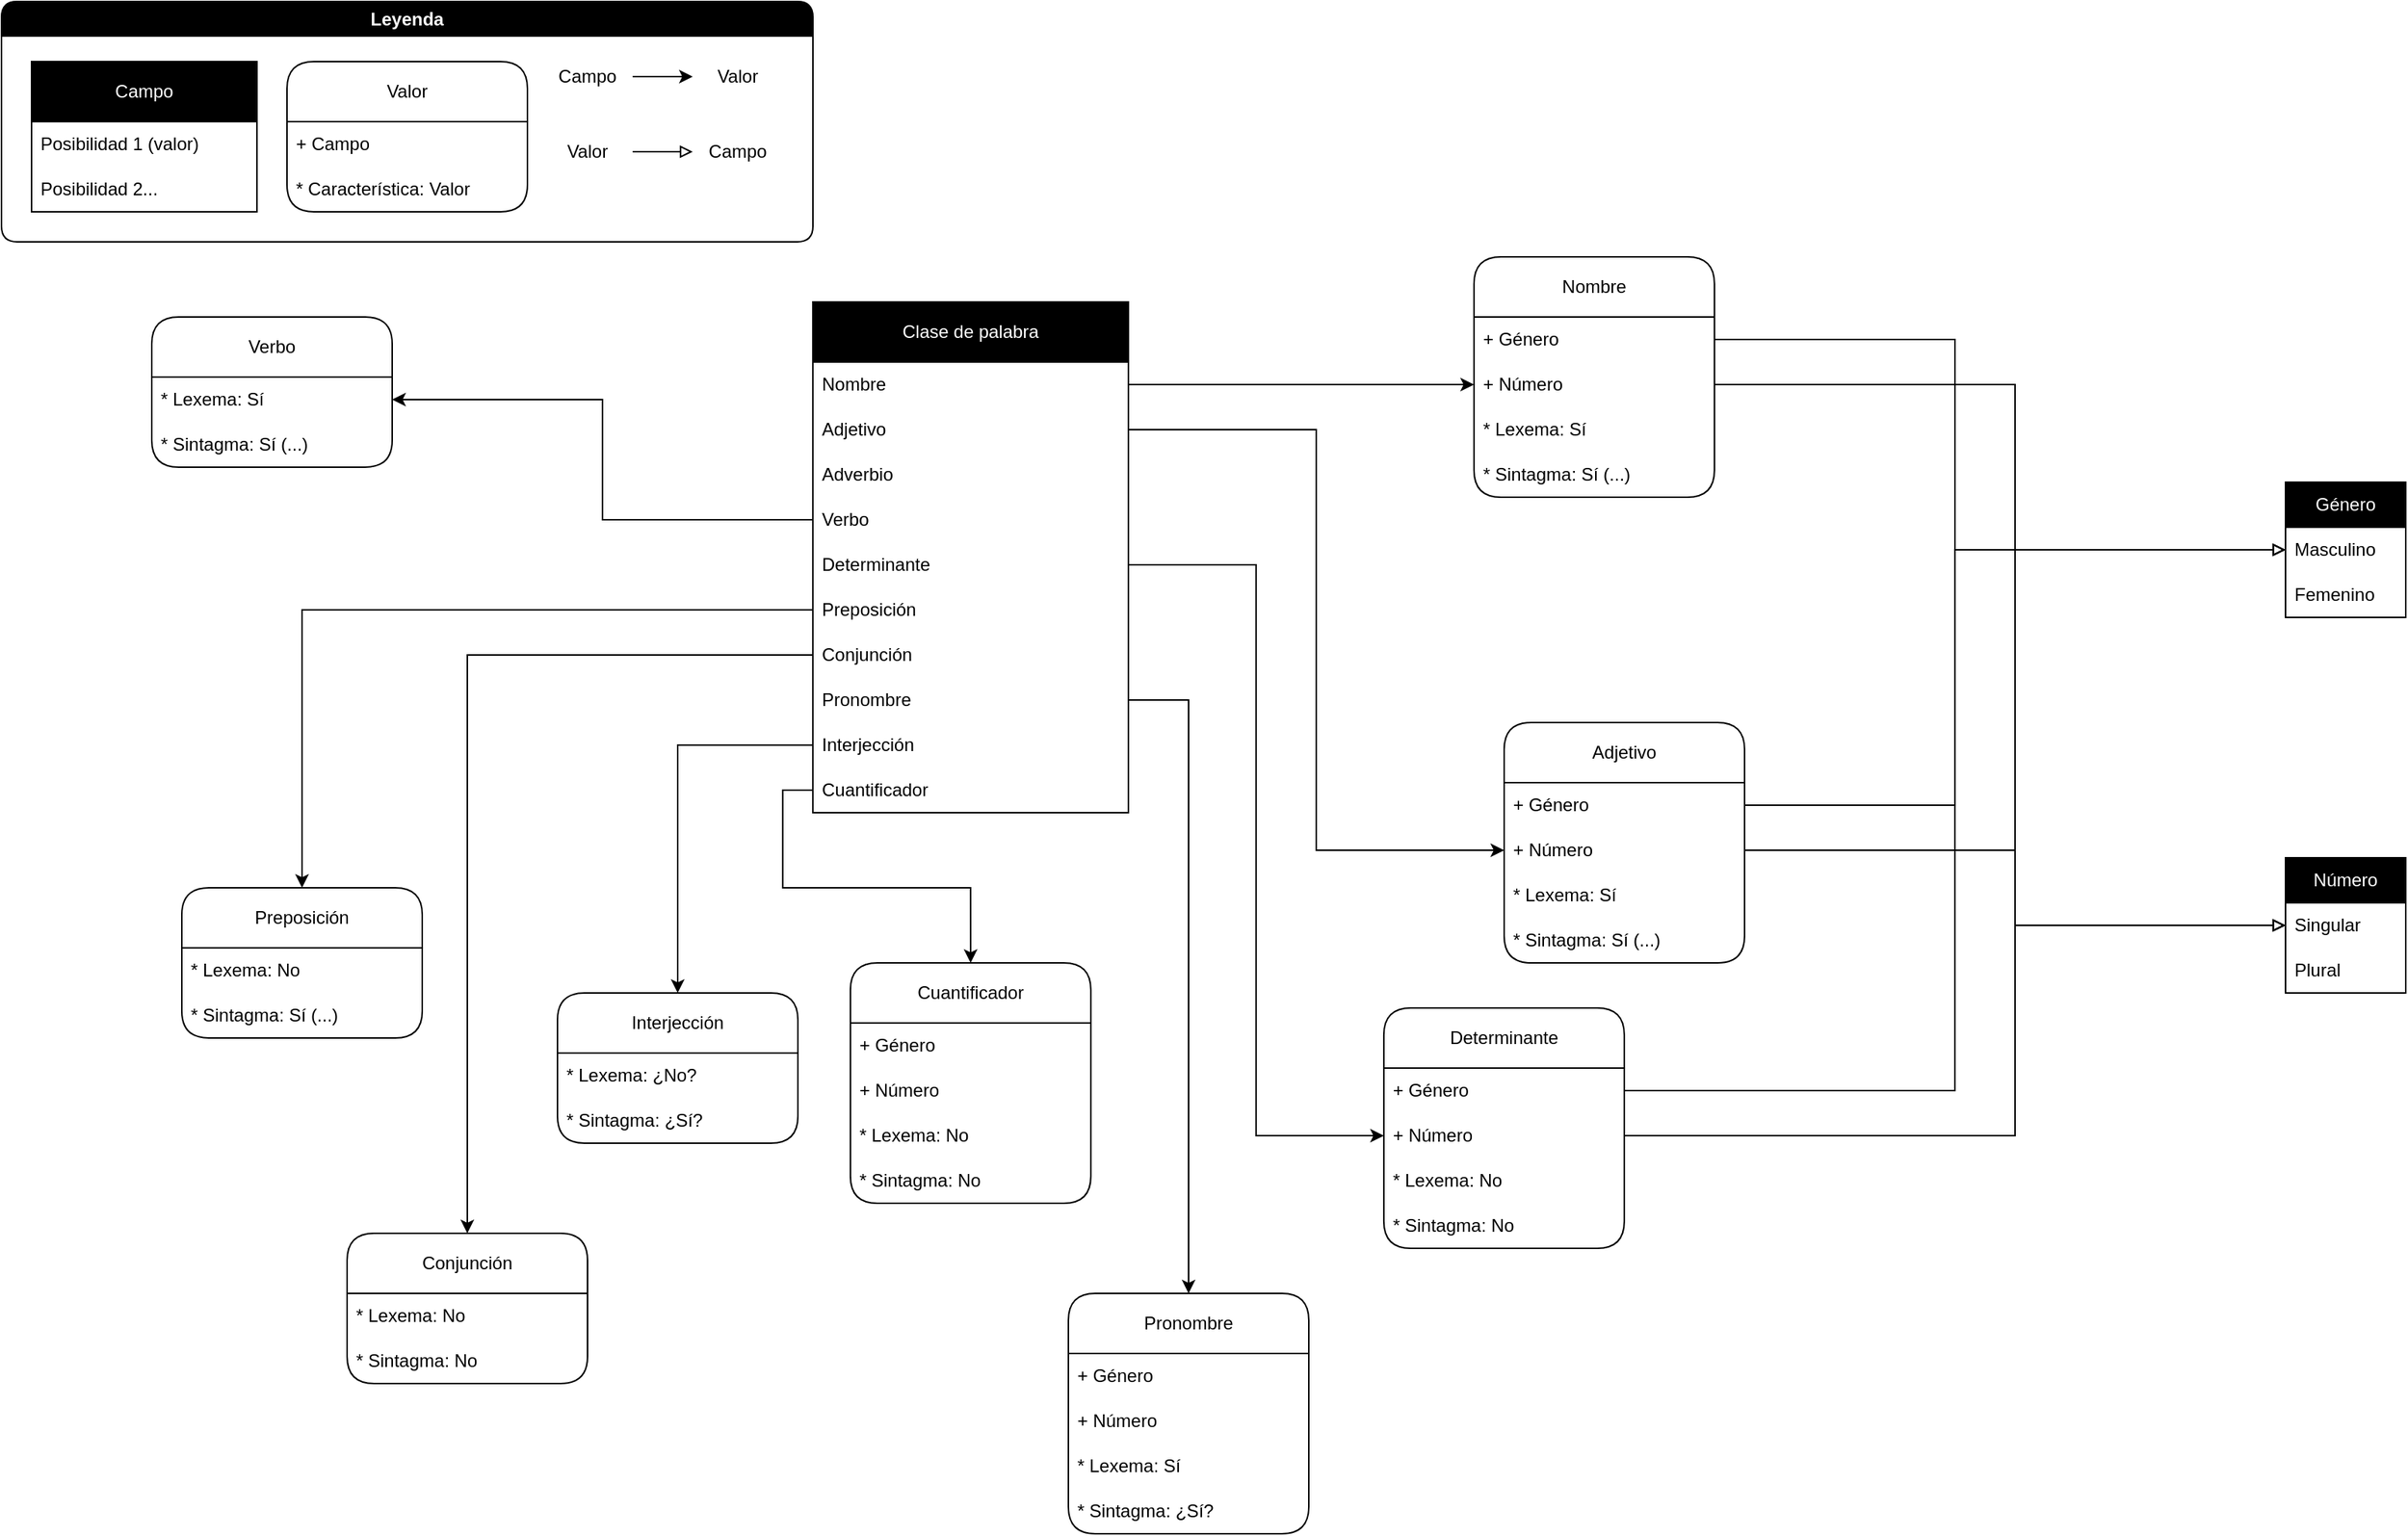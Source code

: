 <mxfile version="20.6.0" type="device" pages="2"><diagram id="C5RBs43oDa-KdzZeNtuy" name="Page-1"><mxGraphModel dx="2844" dy="1570" grid="1" gridSize="10" guides="1" tooltips="1" connect="1" arrows="1" fold="1" page="1" pageScale="1" pageWidth="827" pageHeight="1169" math="0" shadow="0"><root><mxCell id="WIyWlLk6GJQsqaUBKTNV-0"/><mxCell id="WIyWlLk6GJQsqaUBKTNV-1" parent="WIyWlLk6GJQsqaUBKTNV-0"/><mxCell id="_lU4XhJnU2nYPa0rUChB-1" value="&lt;font style=&quot;&quot; color=&quot;#ffffff&quot;&gt;Clase de palabra&lt;/font&gt;" style="swimlane;fontStyle=0;childLayout=stackLayout;horizontal=1;startSize=40;horizontalStack=0;resizeParent=1;resizeParentMax=0;resizeLast=0;collapsible=1;marginBottom=0;whiteSpace=wrap;html=1;fillColor=#000000;" vertex="1" parent="WIyWlLk6GJQsqaUBKTNV-1"><mxGeometry x="579.94" y="240" width="210" height="340" as="geometry"/></mxCell><mxCell id="_lU4XhJnU2nYPa0rUChB-2" value="Nombre" style="text;strokeColor=none;fillColor=none;align=left;verticalAlign=middle;spacingLeft=4;spacingRight=4;overflow=hidden;points=[[0,0.5],[1,0.5]];portConstraint=eastwest;rotatable=0;whiteSpace=wrap;html=1;" vertex="1" parent="_lU4XhJnU2nYPa0rUChB-1"><mxGeometry y="40" width="210" height="30" as="geometry"/></mxCell><mxCell id="_lU4XhJnU2nYPa0rUChB-3" value="Adjetivo" style="text;strokeColor=none;fillColor=none;align=left;verticalAlign=middle;spacingLeft=4;spacingRight=4;overflow=hidden;points=[[0,0.5],[1,0.5]];portConstraint=eastwest;rotatable=0;whiteSpace=wrap;html=1;" vertex="1" parent="_lU4XhJnU2nYPa0rUChB-1"><mxGeometry y="70" width="210" height="30" as="geometry"/></mxCell><mxCell id="_lU4XhJnU2nYPa0rUChB-4" value="Adverbio" style="text;strokeColor=none;fillColor=none;align=left;verticalAlign=middle;spacingLeft=4;spacingRight=4;overflow=hidden;points=[[0,0.5],[1,0.5]];portConstraint=eastwest;rotatable=0;whiteSpace=wrap;html=1;" vertex="1" parent="_lU4XhJnU2nYPa0rUChB-1"><mxGeometry y="100" width="210" height="30" as="geometry"/></mxCell><mxCell id="_lU4XhJnU2nYPa0rUChB-6" value="Verbo" style="text;strokeColor=none;fillColor=none;align=left;verticalAlign=middle;spacingLeft=4;spacingRight=4;overflow=hidden;points=[[0,0.5],[1,0.5]];portConstraint=eastwest;rotatable=0;whiteSpace=wrap;html=1;" vertex="1" parent="_lU4XhJnU2nYPa0rUChB-1"><mxGeometry y="130" width="210" height="30" as="geometry"/></mxCell><mxCell id="_lU4XhJnU2nYPa0rUChB-7" value="Determinante" style="text;strokeColor=none;fillColor=none;align=left;verticalAlign=middle;spacingLeft=4;spacingRight=4;overflow=hidden;points=[[0,0.5],[1,0.5]];portConstraint=eastwest;rotatable=0;whiteSpace=wrap;html=1;" vertex="1" parent="_lU4XhJnU2nYPa0rUChB-1"><mxGeometry y="160" width="210" height="30" as="geometry"/></mxCell><mxCell id="_lU4XhJnU2nYPa0rUChB-10" value="Preposición" style="text;strokeColor=none;fillColor=none;align=left;verticalAlign=middle;spacingLeft=4;spacingRight=4;overflow=hidden;points=[[0,0.5],[1,0.5]];portConstraint=eastwest;rotatable=0;whiteSpace=wrap;html=1;" vertex="1" parent="_lU4XhJnU2nYPa0rUChB-1"><mxGeometry y="190" width="210" height="30" as="geometry"/></mxCell><mxCell id="_lU4XhJnU2nYPa0rUChB-8" value="Conjunción" style="text;strokeColor=none;fillColor=none;align=left;verticalAlign=middle;spacingLeft=4;spacingRight=4;overflow=hidden;points=[[0,0.5],[1,0.5]];portConstraint=eastwest;rotatable=0;whiteSpace=wrap;html=1;" vertex="1" parent="_lU4XhJnU2nYPa0rUChB-1"><mxGeometry y="220" width="210" height="30" as="geometry"/></mxCell><mxCell id="_lU4XhJnU2nYPa0rUChB-5" value="Pronombre" style="text;strokeColor=none;fillColor=none;align=left;verticalAlign=middle;spacingLeft=4;spacingRight=4;overflow=hidden;points=[[0,0.5],[1,0.5]];portConstraint=eastwest;rotatable=0;whiteSpace=wrap;html=1;" vertex="1" parent="_lU4XhJnU2nYPa0rUChB-1"><mxGeometry y="250" width="210" height="30" as="geometry"/></mxCell><mxCell id="_lU4XhJnU2nYPa0rUChB-9" value="Interjección" style="text;strokeColor=none;fillColor=none;align=left;verticalAlign=middle;spacingLeft=4;spacingRight=4;overflow=hidden;points=[[0,0.5],[1,0.5]];portConstraint=eastwest;rotatable=0;whiteSpace=wrap;html=1;" vertex="1" parent="_lU4XhJnU2nYPa0rUChB-1"><mxGeometry y="280" width="210" height="30" as="geometry"/></mxCell><mxCell id="_lU4XhJnU2nYPa0rUChB-11" value="Cuantificador" style="text;strokeColor=none;fillColor=none;align=left;verticalAlign=middle;spacingLeft=4;spacingRight=4;overflow=hidden;points=[[0,0.5],[1,0.5]];portConstraint=eastwest;rotatable=0;whiteSpace=wrap;html=1;" vertex="1" parent="_lU4XhJnU2nYPa0rUChB-1"><mxGeometry y="310" width="210" height="30" as="geometry"/></mxCell><mxCell id="_lU4XhJnU2nYPa0rUChB-37" value="Nombre" style="swimlane;fontStyle=0;childLayout=stackLayout;horizontal=1;startSize=40;horizontalStack=0;resizeParent=1;resizeParentMax=0;resizeLast=0;collapsible=1;marginBottom=0;whiteSpace=wrap;html=1;rounded=1;" vertex="1" parent="WIyWlLk6GJQsqaUBKTNV-1"><mxGeometry x="1019.94" y="210" width="160" height="160" as="geometry"><mxRectangle x="480" y="160" width="80" height="40" as="alternateBounds"/></mxGeometry></mxCell><mxCell id="_lU4XhJnU2nYPa0rUChB-38" value="+ Género" style="text;strokeColor=none;fillColor=none;align=left;verticalAlign=middle;spacingLeft=4;spacingRight=4;overflow=hidden;points=[[0,0.5],[1,0.5]];portConstraint=eastwest;rotatable=0;whiteSpace=wrap;html=1;fontStyle=0" vertex="1" parent="_lU4XhJnU2nYPa0rUChB-37"><mxGeometry y="40" width="160" height="30" as="geometry"/></mxCell><mxCell id="_lU4XhJnU2nYPa0rUChB-39" value="+ Número" style="text;strokeColor=none;fillColor=none;align=left;verticalAlign=middle;spacingLeft=4;spacingRight=4;overflow=hidden;points=[[0,0.5],[1,0.5]];portConstraint=eastwest;rotatable=0;whiteSpace=wrap;html=1;fontStyle=0" vertex="1" parent="_lU4XhJnU2nYPa0rUChB-37"><mxGeometry y="70" width="160" height="30" as="geometry"/></mxCell><mxCell id="_lU4XhJnU2nYPa0rUChB-64" value="&lt;span&gt;* Lexema: Sí&lt;/span&gt;" style="text;strokeColor=none;fillColor=none;align=left;verticalAlign=middle;spacingLeft=4;spacingRight=4;overflow=hidden;points=[[0,0.5],[1,0.5]];portConstraint=eastwest;rotatable=0;whiteSpace=wrap;html=1;fontStyle=0" vertex="1" parent="_lU4XhJnU2nYPa0rUChB-37"><mxGeometry y="100" width="160" height="30" as="geometry"/></mxCell><mxCell id="_lU4XhJnU2nYPa0rUChB-69" value="&lt;span&gt;* Sintagma: Sí (...)&lt;/span&gt;" style="text;strokeColor=none;fillColor=none;align=left;verticalAlign=middle;spacingLeft=4;spacingRight=4;overflow=hidden;points=[[0,0.5],[1,0.5]];portConstraint=eastwest;rotatable=0;whiteSpace=wrap;html=1;fontStyle=0" vertex="1" parent="_lU4XhJnU2nYPa0rUChB-37"><mxGeometry y="130" width="160" height="30" as="geometry"/></mxCell><mxCell id="_lU4XhJnU2nYPa0rUChB-42" value="&lt;font style=&quot;&quot; color=&quot;#ffffff&quot;&gt;Género&lt;/font&gt;" style="swimlane;fontStyle=0;childLayout=stackLayout;horizontal=1;startSize=30;horizontalStack=0;resizeParent=1;resizeParentMax=0;resizeLast=0;collapsible=1;marginBottom=0;whiteSpace=wrap;html=1;fillColor=#000000;" vertex="1" parent="WIyWlLk6GJQsqaUBKTNV-1"><mxGeometry x="1560" y="360" width="80" height="90" as="geometry"/></mxCell><mxCell id="_lU4XhJnU2nYPa0rUChB-43" value="Masculino" style="text;strokeColor=none;fillColor=none;align=left;verticalAlign=middle;spacingLeft=4;spacingRight=4;overflow=hidden;points=[[0,0.5],[1,0.5]];portConstraint=eastwest;rotatable=0;whiteSpace=wrap;html=1;" vertex="1" parent="_lU4XhJnU2nYPa0rUChB-42"><mxGeometry y="30" width="80" height="30" as="geometry"/></mxCell><mxCell id="_lU4XhJnU2nYPa0rUChB-44" value="Femenino" style="text;strokeColor=none;fillColor=none;align=left;verticalAlign=middle;spacingLeft=4;spacingRight=4;overflow=hidden;points=[[0,0.5],[1,0.5]];portConstraint=eastwest;rotatable=0;whiteSpace=wrap;html=1;" vertex="1" parent="_lU4XhJnU2nYPa0rUChB-42"><mxGeometry y="60" width="80" height="30" as="geometry"/></mxCell><mxCell id="_lU4XhJnU2nYPa0rUChB-53" value="&lt;font style=&quot;&quot; color=&quot;#ffffff&quot;&gt;Número&lt;/font&gt;" style="swimlane;fontStyle=0;childLayout=stackLayout;horizontal=1;startSize=30;horizontalStack=0;resizeParent=1;resizeParentMax=0;resizeLast=0;collapsible=1;marginBottom=0;whiteSpace=wrap;html=1;fillColor=#000000;" vertex="1" parent="WIyWlLk6GJQsqaUBKTNV-1"><mxGeometry x="1560" y="610" width="80" height="90" as="geometry"/></mxCell><mxCell id="_lU4XhJnU2nYPa0rUChB-54" value="Singular" style="text;strokeColor=none;fillColor=none;align=left;verticalAlign=middle;spacingLeft=4;spacingRight=4;overflow=hidden;points=[[0,0.5],[1,0.5]];portConstraint=eastwest;rotatable=0;whiteSpace=wrap;html=1;" vertex="1" parent="_lU4XhJnU2nYPa0rUChB-53"><mxGeometry y="30" width="80" height="30" as="geometry"/></mxCell><mxCell id="_lU4XhJnU2nYPa0rUChB-55" value="Plural" style="text;strokeColor=none;fillColor=none;align=left;verticalAlign=middle;spacingLeft=4;spacingRight=4;overflow=hidden;points=[[0,0.5],[1,0.5]];portConstraint=eastwest;rotatable=0;whiteSpace=wrap;html=1;" vertex="1" parent="_lU4XhJnU2nYPa0rUChB-53"><mxGeometry y="60" width="80" height="30" as="geometry"/></mxCell><mxCell id="_lU4XhJnU2nYPa0rUChB-70" style="edgeStyle=orthogonalEdgeStyle;rounded=0;orthogonalLoop=1;jettySize=auto;html=1;entryX=0;entryY=0.5;entryDx=0;entryDy=0;fontColor=#FFFFFF;endArrow=block;endFill=0;" edge="1" parent="WIyWlLk6GJQsqaUBKTNV-1" source="_lU4XhJnU2nYPa0rUChB-38" target="_lU4XhJnU2nYPa0rUChB-43"><mxGeometry relative="1" as="geometry"><Array as="points"><mxPoint x="1340" y="265"/><mxPoint x="1340" y="405"/></Array></mxGeometry></mxCell><mxCell id="_lU4XhJnU2nYPa0rUChB-72" style="edgeStyle=orthogonalEdgeStyle;rounded=0;orthogonalLoop=1;jettySize=auto;html=1;fontColor=#FFFFFF;endArrow=block;endFill=0;" edge="1" parent="WIyWlLk6GJQsqaUBKTNV-1" source="_lU4XhJnU2nYPa0rUChB-39" target="_lU4XhJnU2nYPa0rUChB-54"><mxGeometry relative="1" as="geometry"><Array as="points"><mxPoint x="1380" y="295"/><mxPoint x="1380" y="655"/></Array></mxGeometry></mxCell><mxCell id="_lU4XhJnU2nYPa0rUChB-73" style="edgeStyle=orthogonalEdgeStyle;rounded=0;orthogonalLoop=1;jettySize=auto;html=1;entryX=0;entryY=0.5;entryDx=0;entryDy=0;fontColor=#FFFFFF;endArrow=classic;endFill=1;" edge="1" parent="WIyWlLk6GJQsqaUBKTNV-1" source="_lU4XhJnU2nYPa0rUChB-2" target="_lU4XhJnU2nYPa0rUChB-39"><mxGeometry relative="1" as="geometry"/></mxCell><mxCell id="_lU4XhJnU2nYPa0rUChB-74" value="Adjetivo" style="swimlane;fontStyle=0;childLayout=stackLayout;horizontal=1;startSize=40;horizontalStack=0;resizeParent=1;resizeParentMax=0;resizeLast=0;collapsible=1;marginBottom=0;whiteSpace=wrap;html=1;rounded=1;" vertex="1" parent="WIyWlLk6GJQsqaUBKTNV-1"><mxGeometry x="1040" y="520" width="160" height="160" as="geometry"><mxRectangle x="480" y="160" width="80" height="40" as="alternateBounds"/></mxGeometry></mxCell><mxCell id="_lU4XhJnU2nYPa0rUChB-75" value="+ Género" style="text;strokeColor=none;fillColor=none;align=left;verticalAlign=middle;spacingLeft=4;spacingRight=4;overflow=hidden;points=[[0,0.5],[1,0.5]];portConstraint=eastwest;rotatable=0;whiteSpace=wrap;html=1;fontStyle=0" vertex="1" parent="_lU4XhJnU2nYPa0rUChB-74"><mxGeometry y="40" width="160" height="30" as="geometry"/></mxCell><mxCell id="_lU4XhJnU2nYPa0rUChB-76" value="+ Número" style="text;strokeColor=none;fillColor=none;align=left;verticalAlign=middle;spacingLeft=4;spacingRight=4;overflow=hidden;points=[[0,0.5],[1,0.5]];portConstraint=eastwest;rotatable=0;whiteSpace=wrap;html=1;fontStyle=0" vertex="1" parent="_lU4XhJnU2nYPa0rUChB-74"><mxGeometry y="70" width="160" height="30" as="geometry"/></mxCell><mxCell id="_lU4XhJnU2nYPa0rUChB-77" value="&lt;span&gt;* Lexema: Sí&lt;/span&gt;" style="text;strokeColor=none;fillColor=none;align=left;verticalAlign=middle;spacingLeft=4;spacingRight=4;overflow=hidden;points=[[0,0.5],[1,0.5]];portConstraint=eastwest;rotatable=0;whiteSpace=wrap;html=1;fontStyle=0" vertex="1" parent="_lU4XhJnU2nYPa0rUChB-74"><mxGeometry y="100" width="160" height="30" as="geometry"/></mxCell><mxCell id="_lU4XhJnU2nYPa0rUChB-78" value="&lt;span&gt;* Sintagma: Sí (...)&lt;/span&gt;" style="text;strokeColor=none;fillColor=none;align=left;verticalAlign=middle;spacingLeft=4;spacingRight=4;overflow=hidden;points=[[0,0.5],[1,0.5]];portConstraint=eastwest;rotatable=0;whiteSpace=wrap;html=1;fontStyle=0" vertex="1" parent="_lU4XhJnU2nYPa0rUChB-74"><mxGeometry y="130" width="160" height="30" as="geometry"/></mxCell><mxCell id="_lU4XhJnU2nYPa0rUChB-79" style="edgeStyle=orthogonalEdgeStyle;rounded=0;orthogonalLoop=1;jettySize=auto;html=1;entryX=0;entryY=0.5;entryDx=0;entryDy=0;fontColor=#FFFFFF;endArrow=classic;endFill=1;" edge="1" parent="WIyWlLk6GJQsqaUBKTNV-1" source="_lU4XhJnU2nYPa0rUChB-3" target="_lU4XhJnU2nYPa0rUChB-76"><mxGeometry relative="1" as="geometry"/></mxCell><mxCell id="_lU4XhJnU2nYPa0rUChB-80" value="Determinante" style="swimlane;fontStyle=0;childLayout=stackLayout;horizontal=1;startSize=40;horizontalStack=0;resizeParent=1;resizeParentMax=0;resizeLast=0;collapsible=1;marginBottom=0;whiteSpace=wrap;html=1;rounded=1;" vertex="1" parent="WIyWlLk6GJQsqaUBKTNV-1"><mxGeometry x="959.94" y="710" width="160" height="160" as="geometry"><mxRectangle x="480" y="160" width="80" height="40" as="alternateBounds"/></mxGeometry></mxCell><mxCell id="_lU4XhJnU2nYPa0rUChB-81" value="+ Género" style="text;strokeColor=none;fillColor=none;align=left;verticalAlign=middle;spacingLeft=4;spacingRight=4;overflow=hidden;points=[[0,0.5],[1,0.5]];portConstraint=eastwest;rotatable=0;whiteSpace=wrap;html=1;fontStyle=0" vertex="1" parent="_lU4XhJnU2nYPa0rUChB-80"><mxGeometry y="40" width="160" height="30" as="geometry"/></mxCell><mxCell id="_lU4XhJnU2nYPa0rUChB-82" value="+ Número" style="text;strokeColor=none;fillColor=none;align=left;verticalAlign=middle;spacingLeft=4;spacingRight=4;overflow=hidden;points=[[0,0.5],[1,0.5]];portConstraint=eastwest;rotatable=0;whiteSpace=wrap;html=1;fontStyle=0" vertex="1" parent="_lU4XhJnU2nYPa0rUChB-80"><mxGeometry y="70" width="160" height="30" as="geometry"/></mxCell><mxCell id="_lU4XhJnU2nYPa0rUChB-83" value="&lt;span&gt;* Lexema: No&lt;/span&gt;" style="text;strokeColor=none;fillColor=none;align=left;verticalAlign=middle;spacingLeft=4;spacingRight=4;overflow=hidden;points=[[0,0.5],[1,0.5]];portConstraint=eastwest;rotatable=0;whiteSpace=wrap;html=1;fontStyle=0" vertex="1" parent="_lU4XhJnU2nYPa0rUChB-80"><mxGeometry y="100" width="160" height="30" as="geometry"/></mxCell><mxCell id="_lU4XhJnU2nYPa0rUChB-84" value="&lt;span&gt;* Sintagma: No&lt;/span&gt;" style="text;strokeColor=none;fillColor=none;align=left;verticalAlign=middle;spacingLeft=4;spacingRight=4;overflow=hidden;points=[[0,0.5],[1,0.5]];portConstraint=eastwest;rotatable=0;whiteSpace=wrap;html=1;fontStyle=0" vertex="1" parent="_lU4XhJnU2nYPa0rUChB-80"><mxGeometry y="130" width="160" height="30" as="geometry"/></mxCell><mxCell id="_lU4XhJnU2nYPa0rUChB-85" value="Leyenda" style="swimlane;whiteSpace=wrap;html=1;rounded=1;labelBackgroundColor=none;fontColor=#FFFFFF;fillColor=#000000;" vertex="1" parent="WIyWlLk6GJQsqaUBKTNV-1"><mxGeometry x="40" y="40" width="540" height="160" as="geometry"><mxRectangle x="40" y="40" width="90" height="30" as="alternateBounds"/></mxGeometry></mxCell><mxCell id="_lU4XhJnU2nYPa0rUChB-86" value="&lt;font style=&quot;&quot; color=&quot;#ffffff&quot;&gt;Campo&lt;/font&gt;" style="swimlane;fontStyle=0;childLayout=stackLayout;horizontal=1;startSize=40;horizontalStack=0;resizeParent=1;resizeParentMax=0;resizeLast=0;collapsible=1;marginBottom=0;whiteSpace=wrap;html=1;fillColor=#000000;" vertex="1" parent="_lU4XhJnU2nYPa0rUChB-85"><mxGeometry x="20" y="40" width="150" height="100" as="geometry"/></mxCell><mxCell id="_lU4XhJnU2nYPa0rUChB-87" value="Posibilidad 1 (valor)" style="text;strokeColor=none;fillColor=none;align=left;verticalAlign=middle;spacingLeft=4;spacingRight=4;overflow=hidden;points=[[0,0.5],[1,0.5]];portConstraint=eastwest;rotatable=0;whiteSpace=wrap;html=1;" vertex="1" parent="_lU4XhJnU2nYPa0rUChB-86"><mxGeometry y="40" width="150" height="30" as="geometry"/></mxCell><mxCell id="_lU4XhJnU2nYPa0rUChB-88" value="Posibilidad 2..." style="text;strokeColor=none;fillColor=none;align=left;verticalAlign=middle;spacingLeft=4;spacingRight=4;overflow=hidden;points=[[0,0.5],[1,0.5]];portConstraint=eastwest;rotatable=0;whiteSpace=wrap;html=1;" vertex="1" parent="_lU4XhJnU2nYPa0rUChB-86"><mxGeometry y="70" width="150" height="30" as="geometry"/></mxCell><mxCell id="_lU4XhJnU2nYPa0rUChB-97" value="Valor" style="swimlane;fontStyle=0;childLayout=stackLayout;horizontal=1;startSize=40;horizontalStack=0;resizeParent=1;resizeParentMax=0;resizeLast=0;collapsible=1;marginBottom=0;whiteSpace=wrap;html=1;rounded=1;" vertex="1" parent="_lU4XhJnU2nYPa0rUChB-85"><mxGeometry x="190" y="40" width="160" height="100" as="geometry"><mxRectangle x="480" y="160" width="80" height="40" as="alternateBounds"/></mxGeometry></mxCell><mxCell id="_lU4XhJnU2nYPa0rUChB-99" value="+ Campo" style="text;strokeColor=none;fillColor=none;align=left;verticalAlign=middle;spacingLeft=4;spacingRight=4;overflow=hidden;points=[[0,0.5],[1,0.5]];portConstraint=eastwest;rotatable=0;whiteSpace=wrap;html=1;fontStyle=0" vertex="1" parent="_lU4XhJnU2nYPa0rUChB-97"><mxGeometry y="40" width="160" height="30" as="geometry"/></mxCell><mxCell id="_lU4XhJnU2nYPa0rUChB-101" value="&lt;span&gt;* Característica: Valor&lt;/span&gt;" style="text;strokeColor=none;fillColor=none;align=left;verticalAlign=middle;spacingLeft=4;spacingRight=4;overflow=hidden;points=[[0,0.5],[1,0.5]];portConstraint=eastwest;rotatable=0;whiteSpace=wrap;html=1;fontStyle=0" vertex="1" parent="_lU4XhJnU2nYPa0rUChB-97"><mxGeometry y="70" width="160" height="30" as="geometry"/></mxCell><mxCell id="_lU4XhJnU2nYPa0rUChB-105" value="&lt;font color=&quot;#000000&quot;&gt;Campo&lt;/font&gt;" style="text;html=1;strokeColor=none;fillColor=none;align=center;verticalAlign=middle;whiteSpace=wrap;rounded=0;labelBackgroundColor=none;fontColor=#FFFFFF;" vertex="1" parent="_lU4XhJnU2nYPa0rUChB-85"><mxGeometry x="360" y="35" width="60" height="30" as="geometry"/></mxCell><mxCell id="_lU4XhJnU2nYPa0rUChB-104" value="&lt;font color=&quot;#000000&quot;&gt;Valor&lt;/font&gt;" style="text;html=1;strokeColor=none;fillColor=none;align=center;verticalAlign=middle;whiteSpace=wrap;rounded=0;labelBackgroundColor=none;fontColor=#FFFFFF;" vertex="1" parent="_lU4XhJnU2nYPa0rUChB-85"><mxGeometry x="460" y="35" width="60" height="30" as="geometry"/></mxCell><mxCell id="_lU4XhJnU2nYPa0rUChB-103" value="" style="endArrow=classic;html=1;rounded=0;fontColor=#FFFFFF;exitX=1;exitY=0.5;exitDx=0;exitDy=0;" edge="1" parent="_lU4XhJnU2nYPa0rUChB-85" source="_lU4XhJnU2nYPa0rUChB-105" target="_lU4XhJnU2nYPa0rUChB-104"><mxGeometry width="50" height="50" relative="1" as="geometry"><mxPoint x="390" y="50" as="sourcePoint"/><mxPoint x="480" y="50" as="targetPoint"/></mxGeometry></mxCell><mxCell id="_lU4XhJnU2nYPa0rUChB-106" value="&lt;font color=&quot;#000000&quot;&gt;Valor&lt;/font&gt;" style="text;html=1;strokeColor=none;fillColor=none;align=center;verticalAlign=middle;whiteSpace=wrap;rounded=0;labelBackgroundColor=none;fontColor=#FFFFFF;" vertex="1" parent="_lU4XhJnU2nYPa0rUChB-85"><mxGeometry x="360" y="85" width="60" height="30" as="geometry"/></mxCell><mxCell id="_lU4XhJnU2nYPa0rUChB-107" value="&lt;font color=&quot;#000000&quot;&gt;Campo&lt;/font&gt;" style="text;html=1;strokeColor=none;fillColor=none;align=center;verticalAlign=middle;whiteSpace=wrap;rounded=0;labelBackgroundColor=none;fontColor=#FFFFFF;" vertex="1" parent="_lU4XhJnU2nYPa0rUChB-85"><mxGeometry x="460" y="85" width="60" height="30" as="geometry"/></mxCell><mxCell id="_lU4XhJnU2nYPa0rUChB-108" value="" style="endArrow=block;html=1;rounded=0;fontColor=#FFFFFF;exitX=1;exitY=0.5;exitDx=0;exitDy=0;endFill=0;" edge="1" parent="_lU4XhJnU2nYPa0rUChB-85" source="_lU4XhJnU2nYPa0rUChB-106" target="_lU4XhJnU2nYPa0rUChB-107"><mxGeometry width="50" height="50" relative="1" as="geometry"><mxPoint x="350" y="60" as="sourcePoint"/><mxPoint x="440" y="60" as="targetPoint"/></mxGeometry></mxCell><mxCell id="_lU4XhJnU2nYPa0rUChB-109" style="edgeStyle=orthogonalEdgeStyle;rounded=0;orthogonalLoop=1;jettySize=auto;html=1;entryX=0;entryY=0.5;entryDx=0;entryDy=0;fontColor=#000000;endArrow=classic;endFill=1;" edge="1" parent="WIyWlLk6GJQsqaUBKTNV-1" source="_lU4XhJnU2nYPa0rUChB-7" target="_lU4XhJnU2nYPa0rUChB-82"><mxGeometry relative="1" as="geometry"/></mxCell><mxCell id="_lU4XhJnU2nYPa0rUChB-110" value="Preposición" style="swimlane;fontStyle=0;childLayout=stackLayout;horizontal=1;startSize=40;horizontalStack=0;resizeParent=1;resizeParentMax=0;resizeLast=0;collapsible=1;marginBottom=0;whiteSpace=wrap;html=1;rounded=1;" vertex="1" parent="WIyWlLk6GJQsqaUBKTNV-1"><mxGeometry x="160.0" y="630" width="160" height="100" as="geometry"><mxRectangle x="480" y="160" width="80" height="40" as="alternateBounds"/></mxGeometry></mxCell><mxCell id="_lU4XhJnU2nYPa0rUChB-113" value="&lt;span&gt;* Lexema: No&lt;/span&gt;" style="text;strokeColor=none;fillColor=none;align=left;verticalAlign=middle;spacingLeft=4;spacingRight=4;overflow=hidden;points=[[0,0.5],[1,0.5]];portConstraint=eastwest;rotatable=0;whiteSpace=wrap;html=1;fontStyle=0" vertex="1" parent="_lU4XhJnU2nYPa0rUChB-110"><mxGeometry y="40" width="160" height="30" as="geometry"/></mxCell><mxCell id="_lU4XhJnU2nYPa0rUChB-114" value="&lt;span&gt;* Sintagma: Sí (...)&lt;/span&gt;" style="text;strokeColor=none;fillColor=none;align=left;verticalAlign=middle;spacingLeft=4;spacingRight=4;overflow=hidden;points=[[0,0.5],[1,0.5]];portConstraint=eastwest;rotatable=0;whiteSpace=wrap;html=1;fontStyle=0" vertex="1" parent="_lU4XhJnU2nYPa0rUChB-110"><mxGeometry y="70" width="160" height="30" as="geometry"/></mxCell><mxCell id="_lU4XhJnU2nYPa0rUChB-115" style="edgeStyle=orthogonalEdgeStyle;rounded=0;orthogonalLoop=1;jettySize=auto;html=1;fontColor=#000000;endArrow=classic;endFill=1;" edge="1" parent="WIyWlLk6GJQsqaUBKTNV-1" source="_lU4XhJnU2nYPa0rUChB-10" target="_lU4XhJnU2nYPa0rUChB-110"><mxGeometry relative="1" as="geometry"/></mxCell><mxCell id="_lU4XhJnU2nYPa0rUChB-116" value="Conjunción" style="swimlane;fontStyle=0;childLayout=stackLayout;horizontal=1;startSize=40;horizontalStack=0;resizeParent=1;resizeParentMax=0;resizeLast=0;collapsible=1;marginBottom=0;whiteSpace=wrap;html=1;rounded=1;" vertex="1" parent="WIyWlLk6GJQsqaUBKTNV-1"><mxGeometry x="270" y="860" width="160" height="100" as="geometry"><mxRectangle x="480" y="160" width="80" height="40" as="alternateBounds"/></mxGeometry></mxCell><mxCell id="_lU4XhJnU2nYPa0rUChB-117" value="&lt;span&gt;* Lexema: No&lt;/span&gt;" style="text;strokeColor=none;fillColor=none;align=left;verticalAlign=middle;spacingLeft=4;spacingRight=4;overflow=hidden;points=[[0,0.5],[1,0.5]];portConstraint=eastwest;rotatable=0;whiteSpace=wrap;html=1;fontStyle=0" vertex="1" parent="_lU4XhJnU2nYPa0rUChB-116"><mxGeometry y="40" width="160" height="30" as="geometry"/></mxCell><mxCell id="_lU4XhJnU2nYPa0rUChB-118" value="&lt;span&gt;* Sintagma: No&lt;/span&gt;" style="text;strokeColor=none;fillColor=none;align=left;verticalAlign=middle;spacingLeft=4;spacingRight=4;overflow=hidden;points=[[0,0.5],[1,0.5]];portConstraint=eastwest;rotatable=0;whiteSpace=wrap;html=1;fontStyle=0" vertex="1" parent="_lU4XhJnU2nYPa0rUChB-116"><mxGeometry y="70" width="160" height="30" as="geometry"/></mxCell><mxCell id="_lU4XhJnU2nYPa0rUChB-119" style="edgeStyle=orthogonalEdgeStyle;rounded=0;orthogonalLoop=1;jettySize=auto;html=1;fontColor=#000000;endArrow=classic;endFill=1;" edge="1" parent="WIyWlLk6GJQsqaUBKTNV-1" source="_lU4XhJnU2nYPa0rUChB-8" target="_lU4XhJnU2nYPa0rUChB-116"><mxGeometry relative="1" as="geometry"/></mxCell><mxCell id="_lU4XhJnU2nYPa0rUChB-120" value="Pronombre" style="swimlane;fontStyle=0;childLayout=stackLayout;horizontal=1;startSize=40;horizontalStack=0;resizeParent=1;resizeParentMax=0;resizeLast=0;collapsible=1;marginBottom=0;whiteSpace=wrap;html=1;rounded=1;" vertex="1" parent="WIyWlLk6GJQsqaUBKTNV-1"><mxGeometry x="750" y="900" width="160" height="160" as="geometry"><mxRectangle x="480" y="160" width="80" height="40" as="alternateBounds"/></mxGeometry></mxCell><mxCell id="_lU4XhJnU2nYPa0rUChB-121" value="+ Género" style="text;strokeColor=none;fillColor=none;align=left;verticalAlign=middle;spacingLeft=4;spacingRight=4;overflow=hidden;points=[[0,0.5],[1,0.5]];portConstraint=eastwest;rotatable=0;whiteSpace=wrap;html=1;fontStyle=0" vertex="1" parent="_lU4XhJnU2nYPa0rUChB-120"><mxGeometry y="40" width="160" height="30" as="geometry"/></mxCell><mxCell id="_lU4XhJnU2nYPa0rUChB-122" value="+ Número" style="text;strokeColor=none;fillColor=none;align=left;verticalAlign=middle;spacingLeft=4;spacingRight=4;overflow=hidden;points=[[0,0.5],[1,0.5]];portConstraint=eastwest;rotatable=0;whiteSpace=wrap;html=1;fontStyle=0" vertex="1" parent="_lU4XhJnU2nYPa0rUChB-120"><mxGeometry y="70" width="160" height="30" as="geometry"/></mxCell><mxCell id="_lU4XhJnU2nYPa0rUChB-123" value="&lt;span&gt;* Lexema: Sí&lt;/span&gt;" style="text;strokeColor=none;fillColor=none;align=left;verticalAlign=middle;spacingLeft=4;spacingRight=4;overflow=hidden;points=[[0,0.5],[1,0.5]];portConstraint=eastwest;rotatable=0;whiteSpace=wrap;html=1;fontStyle=0" vertex="1" parent="_lU4XhJnU2nYPa0rUChB-120"><mxGeometry y="100" width="160" height="30" as="geometry"/></mxCell><mxCell id="_lU4XhJnU2nYPa0rUChB-124" value="&lt;span&gt;* Sintagma: ¿Sí?&lt;/span&gt;" style="text;strokeColor=none;fillColor=none;align=left;verticalAlign=middle;spacingLeft=4;spacingRight=4;overflow=hidden;points=[[0,0.5],[1,0.5]];portConstraint=eastwest;rotatable=0;whiteSpace=wrap;html=1;fontStyle=0" vertex="1" parent="_lU4XhJnU2nYPa0rUChB-120"><mxGeometry y="130" width="160" height="30" as="geometry"/></mxCell><mxCell id="_lU4XhJnU2nYPa0rUChB-126" style="edgeStyle=orthogonalEdgeStyle;rounded=0;orthogonalLoop=1;jettySize=auto;html=1;fontColor=#000000;endArrow=classic;endFill=1;" edge="1" parent="WIyWlLk6GJQsqaUBKTNV-1" source="_lU4XhJnU2nYPa0rUChB-5" target="_lU4XhJnU2nYPa0rUChB-120"><mxGeometry relative="1" as="geometry"/></mxCell><mxCell id="_lU4XhJnU2nYPa0rUChB-127" value="Interjección" style="swimlane;fontStyle=0;childLayout=stackLayout;horizontal=1;startSize=40;horizontalStack=0;resizeParent=1;resizeParentMax=0;resizeLast=0;collapsible=1;marginBottom=0;whiteSpace=wrap;html=1;rounded=1;" vertex="1" parent="WIyWlLk6GJQsqaUBKTNV-1"><mxGeometry x="410" y="700" width="160" height="100" as="geometry"><mxRectangle x="480" y="160" width="80" height="40" as="alternateBounds"/></mxGeometry></mxCell><mxCell id="_lU4XhJnU2nYPa0rUChB-128" value="&lt;span&gt;* Lexema: ¿No?&lt;/span&gt;" style="text;strokeColor=none;fillColor=none;align=left;verticalAlign=middle;spacingLeft=4;spacingRight=4;overflow=hidden;points=[[0,0.5],[1,0.5]];portConstraint=eastwest;rotatable=0;whiteSpace=wrap;html=1;fontStyle=0" vertex="1" parent="_lU4XhJnU2nYPa0rUChB-127"><mxGeometry y="40" width="160" height="30" as="geometry"/></mxCell><mxCell id="_lU4XhJnU2nYPa0rUChB-129" value="&lt;span&gt;* Sintagma: ¿Sí?&lt;/span&gt;" style="text;strokeColor=none;fillColor=none;align=left;verticalAlign=middle;spacingLeft=4;spacingRight=4;overflow=hidden;points=[[0,0.5],[1,0.5]];portConstraint=eastwest;rotatable=0;whiteSpace=wrap;html=1;fontStyle=0" vertex="1" parent="_lU4XhJnU2nYPa0rUChB-127"><mxGeometry y="70" width="160" height="30" as="geometry"/></mxCell><mxCell id="_lU4XhJnU2nYPa0rUChB-130" style="edgeStyle=orthogonalEdgeStyle;rounded=0;orthogonalLoop=1;jettySize=auto;html=1;fontColor=#000000;endArrow=classic;endFill=1;" edge="1" parent="WIyWlLk6GJQsqaUBKTNV-1" source="_lU4XhJnU2nYPa0rUChB-9" target="_lU4XhJnU2nYPa0rUChB-127"><mxGeometry relative="1" as="geometry"/></mxCell><mxCell id="_lU4XhJnU2nYPa0rUChB-131" value="Cuantificador" style="swimlane;fontStyle=0;childLayout=stackLayout;horizontal=1;startSize=40;horizontalStack=0;resizeParent=1;resizeParentMax=0;resizeLast=0;collapsible=1;marginBottom=0;whiteSpace=wrap;html=1;rounded=1;" vertex="1" parent="WIyWlLk6GJQsqaUBKTNV-1"><mxGeometry x="604.94" y="680" width="160" height="160" as="geometry"><mxRectangle x="480" y="160" width="80" height="40" as="alternateBounds"/></mxGeometry></mxCell><mxCell id="_lU4XhJnU2nYPa0rUChB-132" value="+ Género" style="text;strokeColor=none;fillColor=none;align=left;verticalAlign=middle;spacingLeft=4;spacingRight=4;overflow=hidden;points=[[0,0.5],[1,0.5]];portConstraint=eastwest;rotatable=0;whiteSpace=wrap;html=1;fontStyle=0" vertex="1" parent="_lU4XhJnU2nYPa0rUChB-131"><mxGeometry y="40" width="160" height="30" as="geometry"/></mxCell><mxCell id="_lU4XhJnU2nYPa0rUChB-133" value="+ Número" style="text;strokeColor=none;fillColor=none;align=left;verticalAlign=middle;spacingLeft=4;spacingRight=4;overflow=hidden;points=[[0,0.5],[1,0.5]];portConstraint=eastwest;rotatable=0;whiteSpace=wrap;html=1;fontStyle=0" vertex="1" parent="_lU4XhJnU2nYPa0rUChB-131"><mxGeometry y="70" width="160" height="30" as="geometry"/></mxCell><mxCell id="_lU4XhJnU2nYPa0rUChB-134" value="&lt;span&gt;* Lexema: No&lt;/span&gt;" style="text;strokeColor=none;fillColor=none;align=left;verticalAlign=middle;spacingLeft=4;spacingRight=4;overflow=hidden;points=[[0,0.5],[1,0.5]];portConstraint=eastwest;rotatable=0;whiteSpace=wrap;html=1;fontStyle=0" vertex="1" parent="_lU4XhJnU2nYPa0rUChB-131"><mxGeometry y="100" width="160" height="30" as="geometry"/></mxCell><mxCell id="_lU4XhJnU2nYPa0rUChB-135" value="&lt;span&gt;* Sintagma: No&lt;/span&gt;" style="text;strokeColor=none;fillColor=none;align=left;verticalAlign=middle;spacingLeft=4;spacingRight=4;overflow=hidden;points=[[0,0.5],[1,0.5]];portConstraint=eastwest;rotatable=0;whiteSpace=wrap;html=1;fontStyle=0" vertex="1" parent="_lU4XhJnU2nYPa0rUChB-131"><mxGeometry y="130" width="160" height="30" as="geometry"/></mxCell><mxCell id="_lU4XhJnU2nYPa0rUChB-136" style="edgeStyle=orthogonalEdgeStyle;rounded=0;orthogonalLoop=1;jettySize=auto;html=1;entryX=0.5;entryY=0;entryDx=0;entryDy=0;fontColor=#000000;endArrow=classic;endFill=1;" edge="1" parent="WIyWlLk6GJQsqaUBKTNV-1" source="_lU4XhJnU2nYPa0rUChB-11" target="_lU4XhJnU2nYPa0rUChB-131"><mxGeometry relative="1" as="geometry"/></mxCell><mxCell id="_lU4XhJnU2nYPa0rUChB-137" value="Verbo" style="swimlane;fontStyle=0;childLayout=stackLayout;horizontal=1;startSize=40;horizontalStack=0;resizeParent=1;resizeParentMax=0;resizeLast=0;collapsible=1;marginBottom=0;whiteSpace=wrap;html=1;rounded=1;" vertex="1" parent="WIyWlLk6GJQsqaUBKTNV-1"><mxGeometry x="140.0" y="250" width="160" height="100" as="geometry"><mxRectangle x="480" y="160" width="80" height="40" as="alternateBounds"/></mxGeometry></mxCell><mxCell id="_lU4XhJnU2nYPa0rUChB-138" value="&lt;span&gt;* Lexema: Sí&lt;/span&gt;" style="text;strokeColor=none;fillColor=none;align=left;verticalAlign=middle;spacingLeft=4;spacingRight=4;overflow=hidden;points=[[0,0.5],[1,0.5]];portConstraint=eastwest;rotatable=0;whiteSpace=wrap;html=1;fontStyle=0" vertex="1" parent="_lU4XhJnU2nYPa0rUChB-137"><mxGeometry y="40" width="160" height="30" as="geometry"/></mxCell><mxCell id="_lU4XhJnU2nYPa0rUChB-139" value="&lt;span&gt;* Sintagma: Sí (...)&lt;/span&gt;" style="text;strokeColor=none;fillColor=none;align=left;verticalAlign=middle;spacingLeft=4;spacingRight=4;overflow=hidden;points=[[0,0.5],[1,0.5]];portConstraint=eastwest;rotatable=0;whiteSpace=wrap;html=1;fontStyle=0" vertex="1" parent="_lU4XhJnU2nYPa0rUChB-137"><mxGeometry y="70" width="160" height="30" as="geometry"/></mxCell><mxCell id="_lU4XhJnU2nYPa0rUChB-140" style="edgeStyle=orthogonalEdgeStyle;rounded=0;orthogonalLoop=1;jettySize=auto;html=1;fontColor=#000000;endArrow=classic;endFill=1;" edge="1" parent="WIyWlLk6GJQsqaUBKTNV-1" source="_lU4XhJnU2nYPa0rUChB-6" target="_lU4XhJnU2nYPa0rUChB-138"><mxGeometry relative="1" as="geometry"><mxPoint x="290" y="310.0" as="targetPoint"/></mxGeometry></mxCell><mxCell id="_lU4XhJnU2nYPa0rUChB-141" style="edgeStyle=orthogonalEdgeStyle;rounded=0;orthogonalLoop=1;jettySize=auto;html=1;entryX=0;entryY=0.5;entryDx=0;entryDy=0;fontColor=#000000;endArrow=block;endFill=0;" edge="1" parent="WIyWlLk6GJQsqaUBKTNV-1" source="_lU4XhJnU2nYPa0rUChB-81" target="_lU4XhJnU2nYPa0rUChB-43"><mxGeometry relative="1" as="geometry"/></mxCell><mxCell id="_lU4XhJnU2nYPa0rUChB-142" style="edgeStyle=orthogonalEdgeStyle;rounded=0;orthogonalLoop=1;jettySize=auto;html=1;fontColor=#000000;endArrow=block;endFill=0;" edge="1" parent="WIyWlLk6GJQsqaUBKTNV-1" source="_lU4XhJnU2nYPa0rUChB-82" target="_lU4XhJnU2nYPa0rUChB-54"><mxGeometry relative="1" as="geometry"><Array as="points"><mxPoint x="1380" y="795"/><mxPoint x="1380" y="655"/></Array></mxGeometry></mxCell><mxCell id="_lU4XhJnU2nYPa0rUChB-143" style="edgeStyle=orthogonalEdgeStyle;rounded=0;orthogonalLoop=1;jettySize=auto;html=1;entryX=0;entryY=0.5;entryDx=0;entryDy=0;fontColor=#000000;endArrow=block;endFill=0;" edge="1" parent="WIyWlLk6GJQsqaUBKTNV-1" source="_lU4XhJnU2nYPa0rUChB-75" target="_lU4XhJnU2nYPa0rUChB-43"><mxGeometry relative="1" as="geometry"><Array as="points"><mxPoint x="1340" y="575"/><mxPoint x="1340" y="405"/></Array></mxGeometry></mxCell><mxCell id="_lU4XhJnU2nYPa0rUChB-144" style="edgeStyle=orthogonalEdgeStyle;rounded=0;orthogonalLoop=1;jettySize=auto;html=1;entryX=0;entryY=0.5;entryDx=0;entryDy=0;fontColor=#000000;endArrow=block;endFill=0;" edge="1" parent="WIyWlLk6GJQsqaUBKTNV-1" source="_lU4XhJnU2nYPa0rUChB-76" target="_lU4XhJnU2nYPa0rUChB-54"><mxGeometry relative="1" as="geometry"/></mxCell></root></mxGraphModel></diagram><diagram id="nso8uAdips4_mesczUYX" name="Estudios"><mxGraphModel dx="1422" dy="785" grid="1" gridSize="10" guides="1" tooltips="1" connect="1" arrows="1" fold="1" page="1" pageScale="1" pageWidth="827" pageHeight="1169" math="0" shadow="0"><root><mxCell id="0"/><mxCell id="1" parent="0"/><mxCell id="q8rcMWrEQpimSjcgpFuN-8" style="edgeStyle=orthogonalEdgeStyle;rounded=0;orthogonalLoop=1;jettySize=auto;html=1;fontColor=#000000;endArrow=classic;endFill=1;" edge="1" parent="1" source="q8rcMWrEQpimSjcgpFuN-1" target="q8rcMWrEQpimSjcgpFuN-5"><mxGeometry relative="1" as="geometry"><Array as="points"><mxPoint x="510" y="180"/><mxPoint x="340" y="180"/></Array></mxGeometry></mxCell><mxCell id="q8rcMWrEQpimSjcgpFuN-40" style="edgeStyle=orthogonalEdgeStyle;rounded=0;orthogonalLoop=1;jettySize=auto;html=1;entryX=0.5;entryY=0;entryDx=0;entryDy=0;fontColor=#000000;endArrow=classic;endFill=1;" edge="1" parent="1" source="q8rcMWrEQpimSjcgpFuN-1" target="q8rcMWrEQpimSjcgpFuN-6"><mxGeometry relative="1" as="geometry"><Array as="points"><mxPoint x="510" y="180"/><mxPoint x="660" y="180"/></Array></mxGeometry></mxCell><mxCell id="q8rcMWrEQpimSjcgpFuN-1" value="Filología" style="text;html=1;strokeColor=none;fillColor=none;align=center;verticalAlign=middle;whiteSpace=wrap;rounded=0;labelBackgroundColor=none;fontColor=#000000;fontStyle=2" vertex="1" parent="1"><mxGeometry x="450" y="120" width="120" height="40" as="geometry"/></mxCell><mxCell id="q8rcMWrEQpimSjcgpFuN-10" style="edgeStyle=orthogonalEdgeStyle;rounded=0;orthogonalLoop=1;jettySize=auto;html=1;entryX=0.5;entryY=0;entryDx=0;entryDy=0;fontColor=#000000;endArrow=classic;endFill=1;" edge="1" parent="1" source="q8rcMWrEQpimSjcgpFuN-5" target="q8rcMWrEQpimSjcgpFuN-9"><mxGeometry relative="1" as="geometry"><Array as="points"><mxPoint x="340" y="260"/><mxPoint x="500" y="260"/></Array></mxGeometry></mxCell><mxCell id="q8rcMWrEQpimSjcgpFuN-13" style="edgeStyle=orthogonalEdgeStyle;rounded=0;orthogonalLoop=1;jettySize=auto;html=1;entryX=0.5;entryY=0;entryDx=0;entryDy=0;fontColor=#000000;endArrow=classic;endFill=1;" edge="1" parent="1" source="q8rcMWrEQpimSjcgpFuN-5" target="q8rcMWrEQpimSjcgpFuN-11"><mxGeometry relative="1" as="geometry"><Array as="points"><mxPoint x="340" y="260"/><mxPoint x="180" y="260"/></Array></mxGeometry></mxCell><mxCell id="q8rcMWrEQpimSjcgpFuN-14" style="edgeStyle=orthogonalEdgeStyle;rounded=0;orthogonalLoop=1;jettySize=auto;html=1;fontColor=#000000;endArrow=classic;endFill=1;" edge="1" parent="1" source="q8rcMWrEQpimSjcgpFuN-5" target="q8rcMWrEQpimSjcgpFuN-12"><mxGeometry relative="1" as="geometry"><Array as="points"><mxPoint x="340" y="280"/><mxPoint x="340" y="280"/></Array></mxGeometry></mxCell><mxCell id="q8rcMWrEQpimSjcgpFuN-5" value="Lingüística" style="text;html=1;strokeColor=none;fillColor=none;align=center;verticalAlign=middle;whiteSpace=wrap;rounded=0;labelBackgroundColor=none;fontColor=#000000;fontStyle=2" vertex="1" parent="1"><mxGeometry x="280" y="200" width="120" height="40" as="geometry"/></mxCell><mxCell id="q8rcMWrEQpimSjcgpFuN-6" value="Literatura" style="text;html=1;strokeColor=none;fillColor=none;align=center;verticalAlign=middle;whiteSpace=wrap;rounded=0;labelBackgroundColor=none;fontColor=#000000;" vertex="1" parent="1"><mxGeometry x="600" y="200" width="120" height="40" as="geometry"/></mxCell><mxCell id="q8rcMWrEQpimSjcgpFuN-41" style="edgeStyle=orthogonalEdgeStyle;rounded=0;orthogonalLoop=1;jettySize=auto;html=1;fontColor=#000000;endArrow=classic;endFill=1;" edge="1" parent="1" source="q8rcMWrEQpimSjcgpFuN-9" target="q8rcMWrEQpimSjcgpFuN-17"><mxGeometry relative="1" as="geometry"/></mxCell><mxCell id="q8rcMWrEQpimSjcgpFuN-42" style="edgeStyle=orthogonalEdgeStyle;rounded=0;orthogonalLoop=1;jettySize=auto;html=1;entryX=0.5;entryY=0;entryDx=0;entryDy=0;fontColor=#000000;endArrow=classic;endFill=1;" edge="1" parent="1" source="q8rcMWrEQpimSjcgpFuN-9" target="q8rcMWrEQpimSjcgpFuN-16"><mxGeometry relative="1" as="geometry"><Array as="points"><mxPoint x="500" y="340"/><mxPoint x="260" y="340"/></Array></mxGeometry></mxCell><mxCell id="q8rcMWrEQpimSjcgpFuN-43" style="edgeStyle=orthogonalEdgeStyle;rounded=0;orthogonalLoop=1;jettySize=auto;html=1;fontColor=#000000;endArrow=classic;endFill=1;" edge="1" parent="1" source="q8rcMWrEQpimSjcgpFuN-9" target="q8rcMWrEQpimSjcgpFuN-15"><mxGeometry relative="1" as="geometry"><Array as="points"><mxPoint x="500" y="340"/><mxPoint x="100" y="340"/></Array></mxGeometry></mxCell><mxCell id="q8rcMWrEQpimSjcgpFuN-9" value="Gramática" style="text;html=1;strokeColor=none;fillColor=none;align=center;verticalAlign=middle;whiteSpace=wrap;rounded=0;labelBackgroundColor=none;fontColor=#000000;fontStyle=2" vertex="1" parent="1"><mxGeometry x="440" y="280" width="120" height="40" as="geometry"/></mxCell><mxCell id="q8rcMWrEQpimSjcgpFuN-11" value="Semántica" style="text;html=1;strokeColor=none;fillColor=none;align=center;verticalAlign=middle;whiteSpace=wrap;rounded=0;labelBackgroundColor=none;fontColor=#000000;fontStyle=2" vertex="1" parent="1"><mxGeometry x="120" y="280" width="120" height="40" as="geometry"/></mxCell><mxCell id="q8rcMWrEQpimSjcgpFuN-12" value="Pragmática" style="text;html=1;strokeColor=none;fillColor=none;align=center;verticalAlign=middle;whiteSpace=wrap;rounded=0;labelBackgroundColor=none;fontColor=#000000;fontStyle=2" vertex="1" parent="1"><mxGeometry x="278.75" y="280" width="120" height="40" as="geometry"/></mxCell><mxCell id="q8rcMWrEQpimSjcgpFuN-15" value="Fonética" style="text;html=1;strokeColor=none;fillColor=none;align=center;verticalAlign=middle;whiteSpace=wrap;rounded=0;labelBackgroundColor=none;fontColor=#000000;" vertex="1" parent="1"><mxGeometry x="40" y="359.37" width="120" height="40" as="geometry"/></mxCell><mxCell id="q8rcMWrEQpimSjcgpFuN-38" style="edgeStyle=orthogonalEdgeStyle;rounded=0;orthogonalLoop=1;jettySize=auto;html=1;fontColor=#000000;endArrow=classic;endFill=1;" edge="1" parent="1" source="q8rcMWrEQpimSjcgpFuN-16" target="q8rcMWrEQpimSjcgpFuN-37"><mxGeometry relative="1" as="geometry"/></mxCell><mxCell id="q8rcMWrEQpimSjcgpFuN-39" style="edgeStyle=orthogonalEdgeStyle;rounded=0;orthogonalLoop=1;jettySize=auto;html=1;fontColor=#000000;endArrow=classic;endFill=1;" edge="1" parent="1" source="q8rcMWrEQpimSjcgpFuN-16" target="q8rcMWrEQpimSjcgpFuN-36"><mxGeometry relative="1" as="geometry"/></mxCell><mxCell id="q8rcMWrEQpimSjcgpFuN-16" value="Fonología" style="text;html=1;strokeColor=none;fillColor=none;align=center;verticalAlign=middle;whiteSpace=wrap;rounded=0;labelBackgroundColor=none;fontColor=#000000;fontStyle=1" vertex="1" parent="1"><mxGeometry x="200" y="359.37" width="120" height="40" as="geometry"/></mxCell><mxCell id="q8rcMWrEQpimSjcgpFuN-31" style="edgeStyle=orthogonalEdgeStyle;rounded=0;orthogonalLoop=1;jettySize=auto;html=1;entryX=0.5;entryY=0;entryDx=0;entryDy=0;fontColor=#000000;endArrow=classic;endFill=1;" edge="1" parent="1" source="q8rcMWrEQpimSjcgpFuN-17" target="q8rcMWrEQpimSjcgpFuN-18"><mxGeometry relative="1" as="geometry"/></mxCell><mxCell id="q8rcMWrEQpimSjcgpFuN-32" style="edgeStyle=orthogonalEdgeStyle;rounded=0;orthogonalLoop=1;jettySize=auto;html=1;entryX=0.5;entryY=0;entryDx=0;entryDy=0;fontColor=#000000;endArrow=classic;endFill=1;" edge="1" parent="1" source="q8rcMWrEQpimSjcgpFuN-17" target="q8rcMWrEQpimSjcgpFuN-30"><mxGeometry relative="1" as="geometry"/></mxCell><mxCell id="q8rcMWrEQpimSjcgpFuN-17" value="Morfosintaxis" style="text;html=1;strokeColor=none;fillColor=none;align=center;verticalAlign=middle;whiteSpace=wrap;rounded=0;labelBackgroundColor=none;fontColor=#000000;fontStyle=1" vertex="1" parent="1"><mxGeometry x="520" y="359.37" width="120" height="40" as="geometry"/></mxCell><mxCell id="q8rcMWrEQpimSjcgpFuN-18" value="Sintaxis" style="text;html=1;strokeColor=none;fillColor=none;align=center;verticalAlign=middle;whiteSpace=wrap;rounded=0;labelBackgroundColor=none;fontColor=#000000;fontStyle=1" vertex="1" parent="1"><mxGeometry x="600" y="439.37" width="120" height="40" as="geometry"/></mxCell><mxCell id="q8rcMWrEQpimSjcgpFuN-23" value="Categorización de los campos de estudio de la filología." style="text;html=1;strokeColor=none;fillColor=none;align=center;verticalAlign=middle;whiteSpace=wrap;rounded=0;labelBackgroundColor=none;fontColor=#000000;" vertex="1" parent="1"><mxGeometry x="40" y="40" width="320" height="30" as="geometry"/></mxCell><mxCell id="q8rcMWrEQpimSjcgpFuN-33" style="edgeStyle=orthogonalEdgeStyle;rounded=0;orthogonalLoop=1;jettySize=auto;html=1;entryX=0.5;entryY=0;entryDx=0;entryDy=0;fontColor=#000000;endArrow=classic;endFill=1;" edge="1" parent="1" source="q8rcMWrEQpimSjcgpFuN-24" target="q8rcMWrEQpimSjcgpFuN-26"><mxGeometry relative="1" as="geometry"/></mxCell><mxCell id="q8rcMWrEQpimSjcgpFuN-34" style="edgeStyle=orthogonalEdgeStyle;rounded=0;orthogonalLoop=1;jettySize=auto;html=1;entryX=0.5;entryY=0;entryDx=0;entryDy=0;fontColor=#000000;endArrow=classic;endFill=1;" edge="1" parent="1" source="q8rcMWrEQpimSjcgpFuN-24" target="q8rcMWrEQpimSjcgpFuN-25"><mxGeometry relative="1" as="geometry"/></mxCell><mxCell id="q8rcMWrEQpimSjcgpFuN-24" value="" style="shape=curlyBracket;whiteSpace=wrap;html=1;rounded=1;flipH=1;labelPosition=right;verticalLabelPosition=middle;align=left;verticalAlign=middle;labelBackgroundColor=none;fontColor=#000000;fillColor=#000000;rotation=90;" vertex="1" parent="1"><mxGeometry x="369.38" y="170" width="20" height="678.75" as="geometry"/></mxCell><mxCell id="q8rcMWrEQpimSjcgpFuN-25" value="Gramática sincrónica" style="text;html=1;strokeColor=none;fillColor=none;align=center;verticalAlign=middle;whiteSpace=wrap;rounded=0;labelBackgroundColor=none;fontColor=#000000;fontStyle=1" vertex="1" parent="1"><mxGeometry x="240" y="559.37" width="120" height="40" as="geometry"/></mxCell><mxCell id="q8rcMWrEQpimSjcgpFuN-26" value="Gramática histórica&lt;br&gt;o diacrónica" style="text;html=1;strokeColor=none;fillColor=none;align=center;verticalAlign=middle;whiteSpace=wrap;rounded=0;labelBackgroundColor=none;fontColor=#000000;" vertex="1" parent="1"><mxGeometry x="400" y="559.37" width="120" height="40" as="geometry"/></mxCell><mxCell id="q8rcMWrEQpimSjcgpFuN-30" value="Morfología" style="text;html=1;strokeColor=none;fillColor=none;align=center;verticalAlign=middle;whiteSpace=wrap;rounded=0;labelBackgroundColor=none;fontColor=#000000;fontStyle=1" vertex="1" parent="1"><mxGeometry x="440" y="439.37" width="120" height="40" as="geometry"/></mxCell><mxCell id="q8rcMWrEQpimSjcgpFuN-36" value="Fonología segmental" style="text;html=1;strokeColor=none;fillColor=none;align=center;verticalAlign=middle;whiteSpace=wrap;rounded=0;labelBackgroundColor=none;fontColor=#000000;fontStyle=1" vertex="1" parent="1"><mxGeometry x="120" y="439.37" width="120" height="40" as="geometry"/></mxCell><mxCell id="q8rcMWrEQpimSjcgpFuN-37" value="Prosodia (fonología suprasegmental)" style="text;html=1;strokeColor=none;fillColor=none;align=center;verticalAlign=middle;whiteSpace=wrap;rounded=0;labelBackgroundColor=none;fontColor=#000000;fontStyle=1" vertex="1" parent="1"><mxGeometry x="278.75" y="439.37" width="120" height="40" as="geometry"/></mxCell><mxCell id="q8rcMWrEQpimSjcgpFuN-45" value="Unidades de los partes de la gramática" style="shape=table;childLayout=tableLayout;startSize=40;collapsible=0;recursiveResize=0;expand=0;fontStyle=1;rounded=1;labelBackgroundColor=none;fontColor=#FFFFFF;fillColor=#000000;" vertex="1" parent="1"><mxGeometry x="40" y="760" width="400" height="280" as="geometry"/></mxCell><mxCell id="q8rcMWrEQpimSjcgpFuN-46" value="Unidad sustantiva" style="shape=tableRow;horizontal=0;startSize=40;swimlaneHead=0;swimlaneBody=0;top=0;left=0;bottom=0;right=0;dropTarget=0;fillColor=none;collapsible=0;recursiveResize=0;expand=0;fontStyle=1;rounded=1;labelBackgroundColor=none;fontColor=#000000;" vertex="1" parent="q8rcMWrEQpimSjcgpFuN-45"><mxGeometry y="40" width="400" height="120" as="geometry"/></mxCell><mxCell id="q8rcMWrEQpimSjcgpFuN-47" value="Fonología" style="swimlane;swimlaneHead=0;swimlaneBody=0;fontStyle=0;connectable=0;fillColor=none;startSize=40;collapsible=0;recursiveResize=0;expand=0;fontStyle=1;rounded=1;labelBackgroundColor=none;fontColor=#000000;" vertex="1" parent="q8rcMWrEQpimSjcgpFuN-46"><mxGeometry x="40" width="120" height="120" as="geometry"><mxRectangle width="120" height="120" as="alternateBounds"/></mxGeometry></mxCell><mxCell id="q8rcMWrEQpimSjcgpFuN-58" value="Fonema" style="text;html=1;align=center;verticalAlign=middle;resizable=0;points=[];autosize=1;strokeColor=none;fillColor=none;fontColor=#000000;" vertex="1" parent="q8rcMWrEQpimSjcgpFuN-47"><mxGeometry x="25" y="70" width="70" height="30" as="geometry"/></mxCell><mxCell id="q8rcMWrEQpimSjcgpFuN-48" value="Morfología" style="swimlane;swimlaneHead=0;swimlaneBody=0;fontStyle=0;connectable=0;fillColor=none;startSize=40;collapsible=0;recursiveResize=0;expand=0;fontStyle=1;rounded=1;labelBackgroundColor=none;fontColor=#000000;" vertex="1" parent="q8rcMWrEQpimSjcgpFuN-46"><mxGeometry x="160" width="120" height="120" as="geometry"><mxRectangle width="120" height="120" as="alternateBounds"/></mxGeometry></mxCell><mxCell id="q8rcMWrEQpimSjcgpFuN-60" value="Morfema" style="text;html=1;align=center;verticalAlign=middle;resizable=0;points=[];autosize=1;strokeColor=none;fillColor=none;fontColor=#000000;" vertex="1" parent="q8rcMWrEQpimSjcgpFuN-48"><mxGeometry x="25" y="70" width="70" height="30" as="geometry"/></mxCell><mxCell id="q8rcMWrEQpimSjcgpFuN-49" value="Sintaxis" style="swimlane;swimlaneHead=0;swimlaneBody=0;fontStyle=0;connectable=0;fillColor=none;startSize=40;collapsible=0;recursiveResize=0;expand=0;fontStyle=1;rounded=1;labelBackgroundColor=none;fontColor=#000000;" vertex="1" parent="q8rcMWrEQpimSjcgpFuN-46"><mxGeometry x="280" width="120" height="120" as="geometry"><mxRectangle width="120" height="120" as="alternateBounds"/></mxGeometry></mxCell><mxCell id="q8rcMWrEQpimSjcgpFuN-62" value="Palabra" style="text;html=1;align=center;verticalAlign=middle;resizable=0;points=[];autosize=1;strokeColor=none;fillColor=none;fontColor=#000000;" vertex="1" parent="q8rcMWrEQpimSjcgpFuN-49"><mxGeometry x="29.38" y="70" width="60" height="30" as="geometry"/></mxCell><mxCell id="q8rcMWrEQpimSjcgpFuN-50" value="Unidad máxima" style="shape=tableRow;horizontal=0;startSize=40;swimlaneHead=0;swimlaneBody=0;top=0;left=0;bottom=0;right=0;dropTarget=0;fillColor=none;collapsible=0;recursiveResize=0;expand=0;fontStyle=1;rounded=1;labelBackgroundColor=none;fontColor=#000000;" vertex="1" parent="q8rcMWrEQpimSjcgpFuN-45"><mxGeometry y="160" width="400" height="120" as="geometry"/></mxCell><mxCell id="q8rcMWrEQpimSjcgpFuN-51" value="" style="swimlane;swimlaneHead=0;swimlaneBody=0;fontStyle=0;connectable=0;fillColor=none;startSize=0;collapsible=0;recursiveResize=0;expand=0;fontStyle=1;rounded=1;labelBackgroundColor=none;fontColor=#000000;" vertex="1" parent="q8rcMWrEQpimSjcgpFuN-50"><mxGeometry x="40" width="120" height="120" as="geometry"><mxRectangle width="120" height="120" as="alternateBounds"/></mxGeometry></mxCell><mxCell id="q8rcMWrEQpimSjcgpFuN-59" value="Sílaba" style="text;html=1;align=center;verticalAlign=middle;resizable=0;points=[];autosize=1;strokeColor=none;fillColor=none;fontColor=#000000;" vertex="1" parent="q8rcMWrEQpimSjcgpFuN-51"><mxGeometry x="30" y="45" width="60" height="30" as="geometry"/></mxCell><mxCell id="q8rcMWrEQpimSjcgpFuN-52" value="" style="swimlane;swimlaneHead=0;swimlaneBody=0;fontStyle=0;connectable=0;fillColor=none;startSize=0;collapsible=0;recursiveResize=0;expand=0;fontStyle=1;rounded=1;labelBackgroundColor=none;fontColor=#000000;" vertex="1" parent="q8rcMWrEQpimSjcgpFuN-50"><mxGeometry x="160" width="120" height="120" as="geometry"><mxRectangle width="120" height="120" as="alternateBounds"/></mxGeometry></mxCell><mxCell id="q8rcMWrEQpimSjcgpFuN-61" value="Palabra" style="text;html=1;align=center;verticalAlign=middle;resizable=0;points=[];autosize=1;strokeColor=none;fillColor=none;fontColor=#000000;" vertex="1" parent="q8rcMWrEQpimSjcgpFuN-52"><mxGeometry x="30" y="45" width="60" height="30" as="geometry"/></mxCell><mxCell id="q8rcMWrEQpimSjcgpFuN-53" value="" style="swimlane;swimlaneHead=0;swimlaneBody=0;fontStyle=0;connectable=0;fillColor=none;startSize=0;collapsible=0;recursiveResize=0;expand=0;fontStyle=1;rounded=1;labelBackgroundColor=none;fontColor=#000000;" vertex="1" parent="q8rcMWrEQpimSjcgpFuN-50"><mxGeometry x="280" width="120" height="120" as="geometry"><mxRectangle width="120" height="120" as="alternateBounds"/></mxGeometry></mxCell><mxCell id="q8rcMWrEQpimSjcgpFuN-63" value="Grupo sintáctico" style="text;html=1;align=center;verticalAlign=middle;resizable=0;points=[];autosize=1;strokeColor=none;fillColor=none;fontColor=#000000;" vertex="1" parent="q8rcMWrEQpimSjcgpFuN-53"><mxGeometry x="5" y="30" width="110" height="30" as="geometry"/></mxCell><mxCell id="q8rcMWrEQpimSjcgpFuN-64" value="Oración" style="text;html=1;align=center;verticalAlign=middle;resizable=0;points=[];autosize=1;strokeColor=none;fillColor=none;fontColor=#000000;" vertex="1" parent="q8rcMWrEQpimSjcgpFuN-53"><mxGeometry x="25" y="60" width="70" height="30" as="geometry"/></mxCell><mxCell id="q8rcMWrEQpimSjcgpFuN-67" value="&lt;font color=&quot;#ffffff&quot;&gt;Leyenda&lt;/font&gt;" style="swimlane;whiteSpace=wrap;html=1;rounded=1;labelBackgroundColor=none;fontColor=#000000;fillColor=#000000;" vertex="1" parent="1"><mxGeometry x="40" y="80" width="280" height="100" as="geometry"/></mxCell><mxCell id="q8rcMWrEQpimSjcgpFuN-65" value="&lt;font color=&quot;#000000&quot;&gt;Campos que nos interesan en su integridad&lt;/font&gt;" style="text;html=1;strokeColor=none;fillColor=none;align=left;verticalAlign=middle;whiteSpace=wrap;rounded=0;labelBackgroundColor=none;fontColor=#FFFFFF;fontStyle=1" vertex="1" parent="q8rcMWrEQpimSjcgpFuN-67"><mxGeometry x="10" y="30" width="260" height="30" as="geometry"/></mxCell><mxCell id="q8rcMWrEQpimSjcgpFuN-66" value="&lt;font color=&quot;#000000&quot;&gt;&lt;i style=&quot;font-weight: normal;&quot;&gt;Campos que nos interesan en parte&lt;/i&gt;&lt;/font&gt;" style="text;html=1;strokeColor=none;fillColor=none;align=left;verticalAlign=middle;whiteSpace=wrap;rounded=0;labelBackgroundColor=none;fontColor=#FFFFFF;fontStyle=1" vertex="1" parent="q8rcMWrEQpimSjcgpFuN-67"><mxGeometry x="10" y="60" width="260" height="30" as="geometry"/></mxCell><mxCell id="q8rcMWrEQpimSjcgpFuN-81" style="edgeStyle=orthogonalEdgeStyle;rounded=0;orthogonalLoop=1;jettySize=auto;html=1;fontColor=#000000;endArrow=classic;endFill=1;" edge="1" parent="1" source="q8rcMWrEQpimSjcgpFuN-68" target="q8rcMWrEQpimSjcgpFuN-79"><mxGeometry relative="1" as="geometry"/></mxCell><mxCell id="q8rcMWrEQpimSjcgpFuN-82" value="&lt;span style=&quot;font-style: italic;&quot;&gt;Pueden&lt;br&gt;combinarse en&lt;/span&gt;" style="edgeLabel;html=1;align=center;verticalAlign=middle;resizable=0;points=[];fontColor=#000000;" vertex="1" connectable="0" parent="q8rcMWrEQpimSjcgpFuN-81"><mxGeometry x="0.12" relative="1" as="geometry"><mxPoint x="10" as="offset"/></mxGeometry></mxCell><mxCell id="q8rcMWrEQpimSjcgpFuN-87" style="edgeStyle=orthogonalEdgeStyle;rounded=0;orthogonalLoop=1;jettySize=auto;html=1;entryX=0.5;entryY=0;entryDx=0;entryDy=0;fontColor=#000000;endArrow=classic;endFill=1;" edge="1" parent="1" source="q8rcMWrEQpimSjcgpFuN-68" target="q8rcMWrEQpimSjcgpFuN-86"><mxGeometry relative="1" as="geometry"/></mxCell><mxCell id="q8rcMWrEQpimSjcgpFuN-88" value="&lt;i&gt;Se relacionan&lt;/i&gt;" style="edgeLabel;html=1;align=center;verticalAlign=middle;resizable=0;points=[];fontColor=#000000;" vertex="1" connectable="0" parent="q8rcMWrEQpimSjcgpFuN-87"><mxGeometry x="0.202" y="1" relative="1" as="geometry"><mxPoint x="-12" y="1" as="offset"/></mxGeometry></mxCell><mxCell id="q8rcMWrEQpimSjcgpFuN-68" value="Grupos sintácticos" style="text;html=1;strokeColor=none;fillColor=none;align=center;verticalAlign=middle;whiteSpace=wrap;rounded=0;labelBackgroundColor=none;fontColor=#000000;" vertex="1" parent="1"><mxGeometry x="720" y="840" width="120" height="40" as="geometry"/></mxCell><mxCell id="q8rcMWrEQpimSjcgpFuN-74" style="edgeStyle=orthogonalEdgeStyle;rounded=0;orthogonalLoop=1;jettySize=auto;html=1;entryX=0.5;entryY=0;entryDx=0;entryDy=0;fontColor=#000000;endArrow=classic;endFill=1;" edge="1" parent="1" source="q8rcMWrEQpimSjcgpFuN-69" target="q8rcMWrEQpimSjcgpFuN-68"><mxGeometry relative="1" as="geometry"/></mxCell><mxCell id="q8rcMWrEQpimSjcgpFuN-75" value="Forman" style="edgeLabel;html=1;align=center;verticalAlign=middle;resizable=0;points=[];fontColor=#000000;fontStyle=2" vertex="1" connectable="0" parent="q8rcMWrEQpimSjcgpFuN-74"><mxGeometry x="-0.085" relative="1" as="geometry"><mxPoint as="offset"/></mxGeometry></mxCell><mxCell id="q8rcMWrEQpimSjcgpFuN-76" style="edgeStyle=orthogonalEdgeStyle;rounded=0;orthogonalLoop=1;jettySize=auto;html=1;entryX=0.5;entryY=0;entryDx=0;entryDy=0;fontColor=#000000;endArrow=classic;endFill=1;" edge="1" parent="1" source="q8rcMWrEQpimSjcgpFuN-69" target="q8rcMWrEQpimSjcgpFuN-71"><mxGeometry relative="1" as="geometry"/></mxCell><mxCell id="q8rcMWrEQpimSjcgpFuN-77" value="&lt;span style=&quot;font-style: italic;&quot;&gt;Pertencen a una&lt;/span&gt;" style="edgeLabel;html=1;align=center;verticalAlign=middle;resizable=0;points=[];fontColor=#000000;" vertex="1" connectable="0" parent="q8rcMWrEQpimSjcgpFuN-76"><mxGeometry x="0.141" relative="1" as="geometry"><mxPoint as="offset"/></mxGeometry></mxCell><mxCell id="q8rcMWrEQpimSjcgpFuN-69" value="Palabra" style="text;html=1;strokeColor=none;fillColor=none;align=center;verticalAlign=middle;whiteSpace=wrap;rounded=0;labelBackgroundColor=none;fontColor=#000000;" vertex="1" parent="1"><mxGeometry x="600" y="760" width="120" height="40" as="geometry"/></mxCell><mxCell id="q8rcMWrEQpimSjcgpFuN-71" value="Categoría o clase" style="text;html=1;strokeColor=none;fillColor=none;align=center;verticalAlign=middle;whiteSpace=wrap;rounded=0;labelBackgroundColor=none;fontColor=#000000;" vertex="1" parent="1"><mxGeometry x="480" y="840" width="120" height="40" as="geometry"/></mxCell><mxCell id="q8rcMWrEQpimSjcgpFuN-79" value="Oraciones" style="text;html=1;strokeColor=none;fillColor=none;align=center;verticalAlign=middle;whiteSpace=wrap;rounded=0;labelBackgroundColor=none;fontColor=#000000;" vertex="1" parent="1"><mxGeometry x="600" y="920" width="120" height="40" as="geometry"/></mxCell><mxCell id="q8rcMWrEQpimSjcgpFuN-83" value="Funciones sintácticas" style="text;html=1;strokeColor=none;fillColor=none;align=center;verticalAlign=middle;whiteSpace=wrap;rounded=0;labelBackgroundColor=none;fontColor=#000000;" vertex="1" parent="1"><mxGeometry x="720" y="1000" width="120" height="40" as="geometry"/></mxCell><mxCell id="q8rcMWrEQpimSjcgpFuN-89" style="edgeStyle=orthogonalEdgeStyle;rounded=0;orthogonalLoop=1;jettySize=auto;html=1;entryX=0.5;entryY=0;entryDx=0;entryDy=0;fontColor=#000000;endArrow=classic;endFill=1;" edge="1" parent="1" source="q8rcMWrEQpimSjcgpFuN-86" target="q8rcMWrEQpimSjcgpFuN-83"><mxGeometry relative="1" as="geometry"/></mxCell><mxCell id="q8rcMWrEQpimSjcgpFuN-90" value="Mediante" style="edgeLabel;html=1;align=center;verticalAlign=middle;resizable=0;points=[];fontColor=#000000;fontStyle=2" vertex="1" connectable="0" parent="q8rcMWrEQpimSjcgpFuN-89"><mxGeometry x="0.237" y="1" relative="1" as="geometry"><mxPoint x="10" as="offset"/></mxGeometry></mxCell><mxCell id="q8rcMWrEQpimSjcgpFuN-97" style="edgeStyle=orthogonalEdgeStyle;rounded=0;orthogonalLoop=1;jettySize=auto;html=1;fontColor=#000000;endArrow=classic;endFill=1;" edge="1" parent="1" source="q8rcMWrEQpimSjcgpFuN-86" target="q8rcMWrEQpimSjcgpFuN-93"><mxGeometry relative="1" as="geometry"/></mxCell><mxCell id="q8rcMWrEQpimSjcgpFuN-86" value="Relaciones" style="text;html=1;strokeColor=none;fillColor=none;align=center;verticalAlign=middle;whiteSpace=wrap;rounded=0;labelBackgroundColor=none;fontColor=#000000;" vertex="1" parent="1"><mxGeometry x="827" y="920" width="120" height="40" as="geometry"/></mxCell><mxCell id="q8rcMWrEQpimSjcgpFuN-93" value="Se expresan con" style="swimlane;fontStyle=0;childLayout=stackLayout;horizontal=1;startSize=30;horizontalStack=0;resizeParent=1;resizeParentMax=0;resizeLast=0;collapsible=1;marginBottom=0;whiteSpace=wrap;html=1;rounded=0;labelBackgroundColor=none;fontColor=#000000;fillColor=#FFFFFF;" vertex="1" parent="1"><mxGeometry x="920" y="1000" width="140" height="120" as="geometry"/></mxCell><mxCell id="q8rcMWrEQpimSjcgpFuN-94" value="Concordancia" style="text;strokeColor=none;fillColor=none;align=left;verticalAlign=middle;spacingLeft=4;spacingRight=4;overflow=hidden;points=[[0,0.5],[1,0.5]];portConstraint=eastwest;rotatable=0;whiteSpace=wrap;html=1;rounded=1;labelBackgroundColor=none;fontColor=#000000;" vertex="1" parent="q8rcMWrEQpimSjcgpFuN-93"><mxGeometry y="30" width="140" height="30" as="geometry"/></mxCell><mxCell id="q8rcMWrEQpimSjcgpFuN-95" value="Selección" style="text;strokeColor=none;fillColor=none;align=left;verticalAlign=middle;spacingLeft=4;spacingRight=4;overflow=hidden;points=[[0,0.5],[1,0.5]];portConstraint=eastwest;rotatable=0;whiteSpace=wrap;html=1;rounded=1;labelBackgroundColor=none;fontColor=#000000;" vertex="1" parent="q8rcMWrEQpimSjcgpFuN-93"><mxGeometry y="60" width="140" height="30" as="geometry"/></mxCell><mxCell id="q8rcMWrEQpimSjcgpFuN-96" value="Posición" style="text;strokeColor=none;fillColor=none;align=left;verticalAlign=middle;spacingLeft=4;spacingRight=4;overflow=hidden;points=[[0,0.5],[1,0.5]];portConstraint=eastwest;rotatable=0;whiteSpace=wrap;html=1;rounded=1;labelBackgroundColor=none;fontColor=#000000;" vertex="1" parent="q8rcMWrEQpimSjcgpFuN-93"><mxGeometry y="90" width="140" height="30" as="geometry"/></mxCell><mxCell id="q8rcMWrEQpimSjcgpFuN-98" style="edgeStyle=orthogonalEdgeStyle;rounded=0;orthogonalLoop=1;jettySize=auto;html=1;entryX=0.5;entryY=0;entryDx=0;entryDy=0;fontColor=#000000;endArrow=classic;endFill=1;" edge="1" parent="1" source="q8rcMWrEQpimSjcgpFuN-100" target="q8rcMWrEQpimSjcgpFuN-102"><mxGeometry relative="1" as="geometry"/></mxCell><mxCell id="q8rcMWrEQpimSjcgpFuN-99" style="edgeStyle=orthogonalEdgeStyle;rounded=0;orthogonalLoop=1;jettySize=auto;html=1;entryX=0.5;entryY=0;entryDx=0;entryDy=0;fontColor=#000000;endArrow=classic;endFill=1;" edge="1" parent="1" source="q8rcMWrEQpimSjcgpFuN-100" target="q8rcMWrEQpimSjcgpFuN-101"><mxGeometry relative="1" as="geometry"/></mxCell><mxCell id="q8rcMWrEQpimSjcgpFuN-100" value="" style="shape=curlyBracket;whiteSpace=wrap;html=1;rounded=1;flipH=1;labelPosition=right;verticalLabelPosition=middle;align=left;verticalAlign=middle;labelBackgroundColor=none;fontColor=#000000;fillColor=#000000;rotation=90;" vertex="1" parent="1"><mxGeometry x="369.38" y="290" width="20" height="678.75" as="geometry"/></mxCell><mxCell id="q8rcMWrEQpimSjcgpFuN-101" value="Gramática descriptiva" style="text;html=1;strokeColor=none;fillColor=none;align=center;verticalAlign=middle;whiteSpace=wrap;rounded=0;labelBackgroundColor=none;fontColor=#000000;fontStyle=1" vertex="1" parent="1"><mxGeometry x="240" y="679.37" width="120" height="40" as="geometry"/></mxCell><mxCell id="q8rcMWrEQpimSjcgpFuN-102" value="Gramática&lt;br&gt;normativa" style="text;html=1;strokeColor=none;fillColor=none;align=center;verticalAlign=middle;whiteSpace=wrap;rounded=0;labelBackgroundColor=none;fontColor=#000000;fontStyle=1" vertex="1" parent="1"><mxGeometry x="400" y="679.37" width="120" height="40" as="geometry"/></mxCell><mxCell id="q8rcMWrEQpimSjcgpFuN-103" value="Gramática&lt;br&gt;teórica" style="text;html=1;strokeColor=none;fillColor=none;align=center;verticalAlign=middle;whiteSpace=wrap;rounded=0;labelBackgroundColor=none;fontColor=#000000;" vertex="1" parent="1"><mxGeometry x="600" y="679.37" width="120" height="40.63" as="geometry"/></mxCell></root></mxGraphModel></diagram></mxfile>